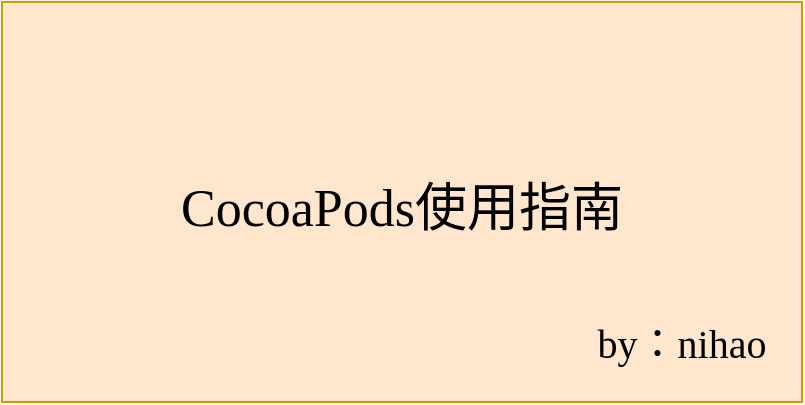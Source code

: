 <mxfile version="20.6.0" type="github">
  <diagram id="fTuVXSVJAu5WL4BmadJZ" name="第 1 页">
    <mxGraphModel dx="1358" dy="732" grid="1" gridSize="10" guides="1" tooltips="1" connect="1" arrows="1" fold="1" page="1" pageScale="1" pageWidth="827" pageHeight="1169" math="0" shadow="0">
      <root>
        <mxCell id="0" />
        <mxCell id="1" parent="0" />
        <mxCell id="MqyO6Q_pG1W6b98_2A76-4" value="" style="group;fontSize=10;" parent="1" vertex="1" connectable="0">
          <mxGeometry x="40" y="40" width="400" height="200" as="geometry" />
        </mxCell>
        <mxCell id="MqyO6Q_pG1W6b98_2A76-1" value="" style="rounded=0;whiteSpace=wrap;html=1;" parent="MqyO6Q_pG1W6b98_2A76-4" vertex="1">
          <mxGeometry width="390" height="200" as="geometry" />
        </mxCell>
        <mxCell id="MqyO6Q_pG1W6b98_2A76-2" value="&lt;font style=&quot;font-size: 26px;&quot;&gt;CocoaPods使用指南&lt;/font&gt;" style="text;html=1;strokeColor=#d79b00;fillColor=#ffe6cc;align=center;verticalAlign=middle;whiteSpace=wrap;rounded=0;fontSize=37;fontFamily=Times New Roman;" parent="MqyO6Q_pG1W6b98_2A76-4" vertex="1">
          <mxGeometry width="400" height="200" as="geometry" />
        </mxCell>
        <mxCell id="MqyO6Q_pG1W6b98_2A76-3" value="by：nihao" style="text;html=1;strokeColor=none;fillColor=none;align=center;verticalAlign=middle;whiteSpace=wrap;rounded=0;fontFamily=Times New Roman;fontSize=20;" parent="MqyO6Q_pG1W6b98_2A76-4" vertex="1">
          <mxGeometry x="290" y="150" width="100" height="40" as="geometry" />
        </mxCell>
      </root>
    </mxGraphModel>
  </diagram>
</mxfile>
